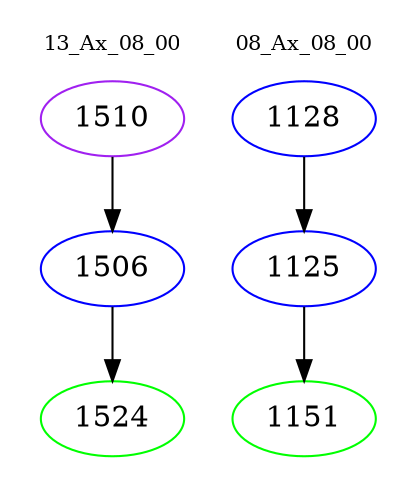 digraph{
subgraph cluster_0 {
color = white
label = "13_Ax_08_00";
fontsize=10;
T0_1510 [label="1510", color="purple"]
T0_1510 -> T0_1506 [color="black"]
T0_1506 [label="1506", color="blue"]
T0_1506 -> T0_1524 [color="black"]
T0_1524 [label="1524", color="green"]
}
subgraph cluster_1 {
color = white
label = "08_Ax_08_00";
fontsize=10;
T1_1128 [label="1128", color="blue"]
T1_1128 -> T1_1125 [color="black"]
T1_1125 [label="1125", color="blue"]
T1_1125 -> T1_1151 [color="black"]
T1_1151 [label="1151", color="green"]
}
}
